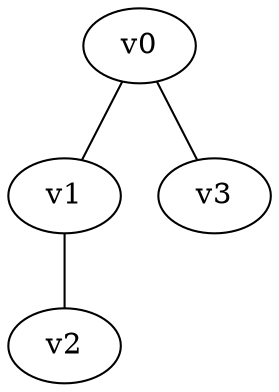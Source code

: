 // BFS tree produced by graphlab
graph gn4_bfs {
v0 -- v1;
v0 -- v3;
v1 -- v2;
}
// vertices = 4
// edges = 3
// runtime = 0 sec
// memory = 11 MB
